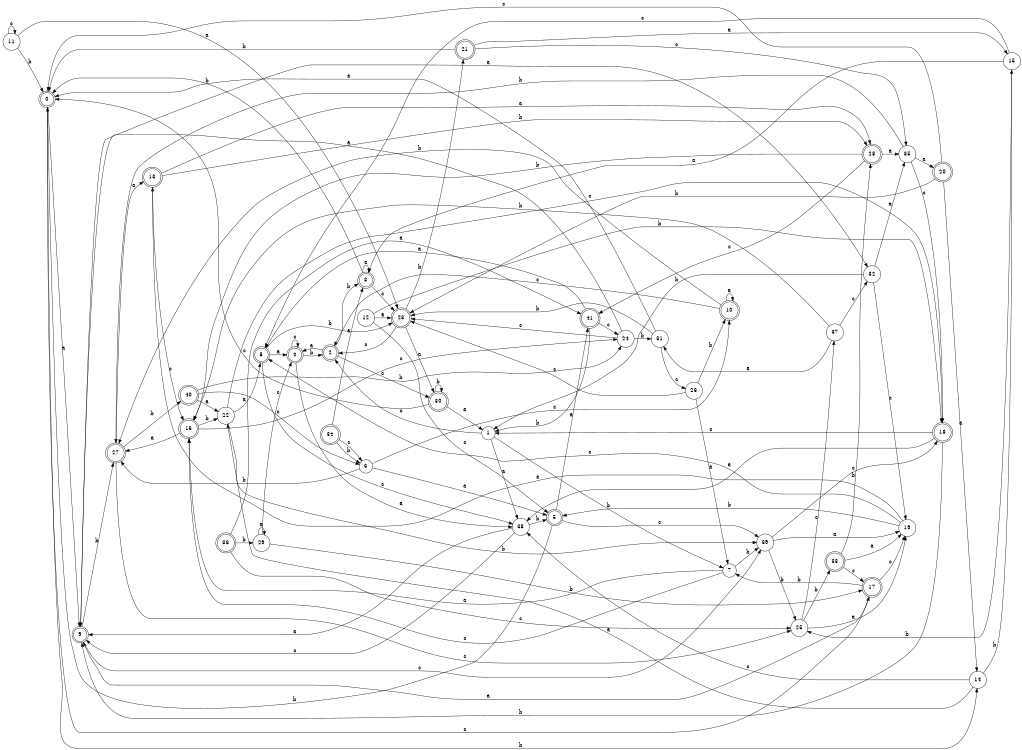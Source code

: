 digraph n34_6 {
__start0 [label="" shape="none"];

rankdir=LR;
size="8,5";

s0 [style="rounded,filled", color="black", fillcolor="white" shape="doublecircle", label="0"];
s1 [style="filled", color="black", fillcolor="white" shape="circle", label="1"];
s2 [style="rounded,filled", color="black", fillcolor="white" shape="doublecircle", label="2"];
s3 [style="rounded,filled", color="black", fillcolor="white" shape="doublecircle", label="3"];
s4 [style="rounded,filled", color="black", fillcolor="white" shape="doublecircle", label="4"];
s5 [style="rounded,filled", color="black", fillcolor="white" shape="doublecircle", label="5"];
s6 [style="filled", color="black", fillcolor="white" shape="circle", label="6"];
s7 [style="filled", color="black", fillcolor="white" shape="circle", label="7"];
s8 [style="rounded,filled", color="black", fillcolor="white" shape="doublecircle", label="8"];
s9 [style="rounded,filled", color="black", fillcolor="white" shape="doublecircle", label="9"];
s10 [style="rounded,filled", color="black", fillcolor="white" shape="doublecircle", label="10"];
s11 [style="filled", color="black", fillcolor="white" shape="circle", label="11"];
s12 [style="filled", color="black", fillcolor="white" shape="circle", label="12"];
s13 [style="rounded,filled", color="black", fillcolor="white" shape="doublecircle", label="13"];
s14 [style="filled", color="black", fillcolor="white" shape="circle", label="14"];
s15 [style="filled", color="black", fillcolor="white" shape="circle", label="15"];
s16 [style="rounded,filled", color="black", fillcolor="white" shape="doublecircle", label="16"];
s17 [style="rounded,filled", color="black", fillcolor="white" shape="doublecircle", label="17"];
s18 [style="rounded,filled", color="black", fillcolor="white" shape="doublecircle", label="18"];
s19 [style="filled", color="black", fillcolor="white" shape="circle", label="19"];
s20 [style="rounded,filled", color="black", fillcolor="white" shape="doublecircle", label="20"];
s21 [style="rounded,filled", color="black", fillcolor="white" shape="doublecircle", label="21"];
s22 [style="filled", color="black", fillcolor="white" shape="circle", label="22"];
s23 [style="rounded,filled", color="black", fillcolor="white" shape="doublecircle", label="23"];
s24 [style="filled", color="black", fillcolor="white" shape="circle", label="24"];
s25 [style="filled", color="black", fillcolor="white" shape="circle", label="25"];
s26 [style="filled", color="black", fillcolor="white" shape="circle", label="26"];
s27 [style="rounded,filled", color="black", fillcolor="white" shape="doublecircle", label="27"];
s28 [style="rounded,filled", color="black", fillcolor="white" shape="doublecircle", label="28"];
s29 [style="filled", color="black", fillcolor="white" shape="circle", label="29"];
s30 [style="rounded,filled", color="black", fillcolor="white" shape="doublecircle", label="30"];
s31 [style="filled", color="black", fillcolor="white" shape="circle", label="31"];
s32 [style="filled", color="black", fillcolor="white" shape="circle", label="32"];
s33 [style="rounded,filled", color="black", fillcolor="white" shape="doublecircle", label="33"];
s34 [style="rounded,filled", color="black", fillcolor="white" shape="doublecircle", label="34"];
s35 [style="filled", color="black", fillcolor="white" shape="circle", label="35"];
s36 [style="rounded,filled", color="black", fillcolor="white" shape="doublecircle", label="36"];
s37 [style="filled", color="black", fillcolor="white" shape="circle", label="37"];
s38 [style="filled", color="black", fillcolor="white" shape="circle", label="38"];
s39 [style="filled", color="black", fillcolor="white" shape="circle", label="39"];
s40 [style="rounded,filled", color="black", fillcolor="white" shape="doublecircle", label="40"];
s41 [style="rounded,filled", color="black", fillcolor="white" shape="doublecircle", label="41"];
s0 -> s9 [label="a"];
s0 -> s14 [label="b"];
s0 -> s17 [label="c"];
s1 -> s38 [label="a"];
s1 -> s7 [label="b"];
s1 -> s2 [label="c"];
s2 -> s4 [label="a"];
s2 -> s3 [label="b"];
s2 -> s30 [label="c"];
s3 -> s3 [label="a"];
s3 -> s0 [label="b"];
s3 -> s23 [label="c"];
s4 -> s38 [label="a"];
s4 -> s2 [label="b"];
s4 -> s4 [label="c"];
s5 -> s41 [label="a"];
s5 -> s0 [label="b"];
s5 -> s39 [label="c"];
s6 -> s5 [label="a"];
s6 -> s27 [label="b"];
s6 -> s10 [label="c"];
s7 -> s16 [label="a"];
s7 -> s39 [label="b"];
s7 -> s16 [label="c"];
s8 -> s4 [label="a"];
s8 -> s23 [label="b"];
s8 -> s38 [label="c"];
s9 -> s32 [label="a"];
s9 -> s27 [label="b"];
s9 -> s39 [label="c"];
s10 -> s10 [label="a"];
s10 -> s27 [label="b"];
s10 -> s2 [label="c"];
s11 -> s23 [label="a"];
s11 -> s0 [label="b"];
s11 -> s11 [label="c"];
s12 -> s23 [label="a"];
s12 -> s18 [label="b"];
s12 -> s5 [label="c"];
s13 -> s28 [label="a"];
s13 -> s28 [label="b"];
s13 -> s16 [label="c"];
s14 -> s22 [label="a"];
s14 -> s15 [label="b"];
s14 -> s38 [label="c"];
s15 -> s3 [label="a"];
s15 -> s25 [label="b"];
s15 -> s8 [label="c"];
s16 -> s27 [label="a"];
s16 -> s22 [label="b"];
s16 -> s24 [label="c"];
s17 -> s9 [label="a"];
s17 -> s7 [label="b"];
s17 -> s19 [label="c"];
s18 -> s38 [label="a"];
s18 -> s9 [label="b"];
s18 -> s1 [label="c"];
s19 -> s13 [label="a"];
s19 -> s5 [label="b"];
s19 -> s8 [label="c"];
s20 -> s14 [label="a"];
s20 -> s23 [label="b"];
s20 -> s0 [label="c"];
s21 -> s15 [label="a"];
s21 -> s0 [label="b"];
s21 -> s35 [label="c"];
s22 -> s8 [label="a"];
s22 -> s39 [label="b"];
s22 -> s18 [label="c"];
s23 -> s30 [label="a"];
s23 -> s21 [label="b"];
s23 -> s2 [label="c"];
s24 -> s9 [label="a"];
s24 -> s31 [label="b"];
s24 -> s23 [label="c"];
s25 -> s19 [label="a"];
s25 -> s33 [label="b"];
s25 -> s37 [label="c"];
s26 -> s7 [label="a"];
s26 -> s10 [label="b"];
s26 -> s23 [label="c"];
s27 -> s13 [label="a"];
s27 -> s40 [label="b"];
s27 -> s25 [label="c"];
s28 -> s35 [label="a"];
s28 -> s16 [label="b"];
s28 -> s41 [label="c"];
s29 -> s29 [label="a"];
s29 -> s17 [label="b"];
s29 -> s4 [label="c"];
s30 -> s1 [label="a"];
s30 -> s30 [label="b"];
s30 -> s0 [label="c"];
s31 -> s0 [label="a"];
s31 -> s23 [label="b"];
s31 -> s26 [label="c"];
s32 -> s35 [label="a"];
s32 -> s1 [label="b"];
s32 -> s19 [label="c"];
s33 -> s19 [label="a"];
s33 -> s28 [label="b"];
s33 -> s17 [label="c"];
s34 -> s3 [label="a"];
s34 -> s6 [label="b"];
s34 -> s6 [label="c"];
s35 -> s20 [label="a"];
s35 -> s27 [label="b"];
s35 -> s18 [label="c"];
s36 -> s41 [label="a"];
s36 -> s29 [label="b"];
s36 -> s25 [label="c"];
s37 -> s31 [label="a"];
s37 -> s16 [label="b"];
s37 -> s32 [label="c"];
s38 -> s9 [label="a"];
s38 -> s5 [label="b"];
s38 -> s9 [label="c"];
s39 -> s19 [label="a"];
s39 -> s25 [label="b"];
s39 -> s18 [label="c"];
s40 -> s22 [label="a"];
s40 -> s24 [label="b"];
s40 -> s6 [label="c"];
s41 -> s8 [label="a"];
s41 -> s1 [label="b"];
s41 -> s24 [label="c"];

}